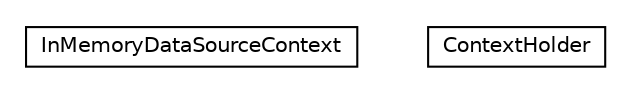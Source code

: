 #!/usr/local/bin/dot
#
# Class diagram 
# Generated by UMLGraph version R5_6_6-8-g8d7759 (http://www.umlgraph.org/)
#

digraph G {
	edge [fontname="Helvetica",fontsize=10,labelfontname="Helvetica",labelfontsize=10];
	node [fontname="Helvetica",fontsize=10,shape=plaintext];
	nodesep=0.25;
	ranksep=0.5;
	// org.dayatang.dsrouter.context.memory.InMemoryDataSourceContext
	c13371 [label=<<table title="org.dayatang.dsrouter.context.memory.InMemoryDataSourceContext" border="0" cellborder="1" cellspacing="0" cellpadding="2" port="p" href="./InMemoryDataSourceContext.html">
		<tr><td><table border="0" cellspacing="0" cellpadding="1">
<tr><td align="center" balign="center"> InMemoryDataSourceContext </td></tr>
		</table></td></tr>
		</table>>, URL="./InMemoryDataSourceContext.html", fontname="Helvetica", fontcolor="black", fontsize=10.0];
	// org.dayatang.dsrouter.context.memory.ContextHolder
	c13372 [label=<<table title="org.dayatang.dsrouter.context.memory.ContextHolder" border="0" cellborder="1" cellspacing="0" cellpadding="2" port="p" href="./ContextHolder.html">
		<tr><td><table border="0" cellspacing="0" cellpadding="1">
<tr><td align="center" balign="center"> ContextHolder </td></tr>
		</table></td></tr>
		</table>>, URL="./ContextHolder.html", fontname="Helvetica", fontcolor="black", fontsize=10.0];
}

